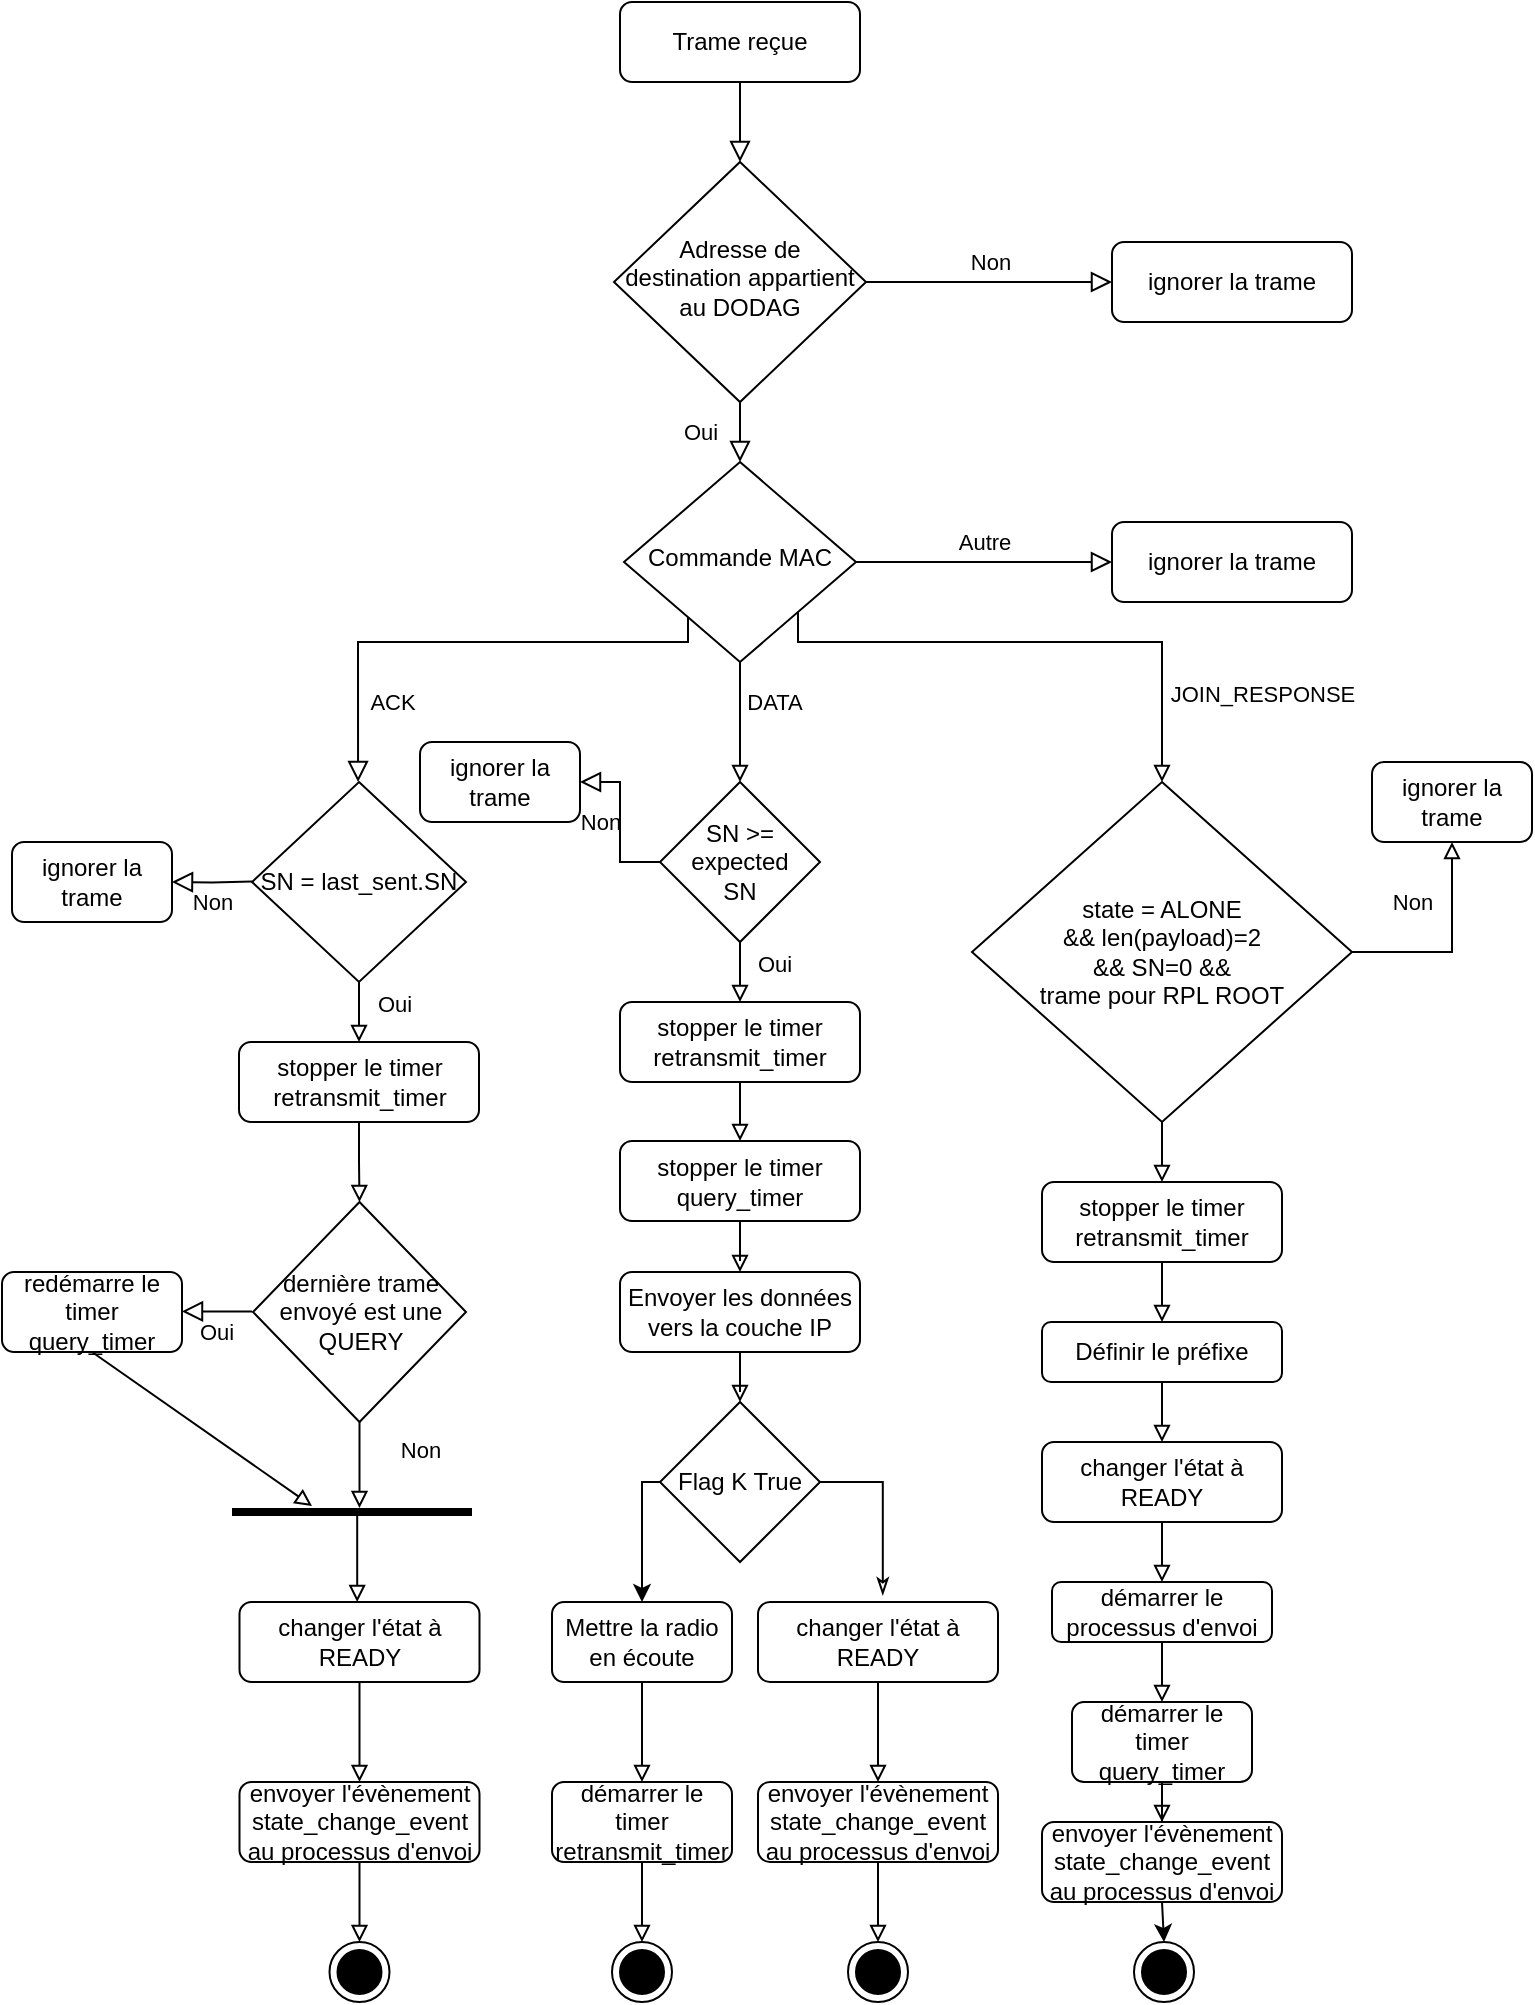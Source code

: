 <mxfile version="14.6.13" type="device"><diagram id="C5RBs43oDa-KdzZeNtuy" name="Page-1"><mxGraphModel dx="677" dy="389" grid="1" gridSize="10" guides="1" tooltips="1" connect="1" arrows="1" fold="1" page="1" pageScale="1" pageWidth="827" pageHeight="1169" math="0" shadow="0"><root><mxCell id="WIyWlLk6GJQsqaUBKTNV-0"/><mxCell id="WIyWlLk6GJQsqaUBKTNV-1" parent="WIyWlLk6GJQsqaUBKTNV-0"/><mxCell id="WIyWlLk6GJQsqaUBKTNV-2" value="" style="rounded=0;html=1;jettySize=auto;orthogonalLoop=1;fontSize=11;endArrow=block;endFill=0;endSize=8;strokeWidth=1;shadow=0;labelBackgroundColor=none;edgeStyle=orthogonalEdgeStyle;" parent="WIyWlLk6GJQsqaUBKTNV-1" source="WIyWlLk6GJQsqaUBKTNV-3" target="WIyWlLk6GJQsqaUBKTNV-6" edge="1"><mxGeometry relative="1" as="geometry"/></mxCell><mxCell id="WIyWlLk6GJQsqaUBKTNV-3" value="Trame reçue" style="rounded=1;whiteSpace=wrap;html=1;fontSize=12;glass=0;strokeWidth=1;shadow=0;" parent="WIyWlLk6GJQsqaUBKTNV-1" vertex="1"><mxGeometry x="354" y="10" width="120" height="40" as="geometry"/></mxCell><mxCell id="WIyWlLk6GJQsqaUBKTNV-4" value="Oui" style="rounded=0;html=1;jettySize=auto;orthogonalLoop=1;fontSize=11;endArrow=block;endFill=0;endSize=8;strokeWidth=1;shadow=0;labelBackgroundColor=none;edgeStyle=orthogonalEdgeStyle;" parent="WIyWlLk6GJQsqaUBKTNV-1" source="WIyWlLk6GJQsqaUBKTNV-6" target="WIyWlLk6GJQsqaUBKTNV-10" edge="1"><mxGeometry y="20" relative="1" as="geometry"><mxPoint as="offset"/></mxGeometry></mxCell><mxCell id="WIyWlLk6GJQsqaUBKTNV-5" value="Non" style="edgeStyle=orthogonalEdgeStyle;rounded=0;html=1;jettySize=auto;orthogonalLoop=1;fontSize=11;endArrow=block;endFill=0;endSize=8;strokeWidth=1;shadow=0;labelBackgroundColor=none;" parent="WIyWlLk6GJQsqaUBKTNV-1" source="WIyWlLk6GJQsqaUBKTNV-6" target="WIyWlLk6GJQsqaUBKTNV-7" edge="1"><mxGeometry y="10" relative="1" as="geometry"><mxPoint as="offset"/></mxGeometry></mxCell><mxCell id="WIyWlLk6GJQsqaUBKTNV-6" value="Adresse de destination appartient au DODAG" style="rhombus;whiteSpace=wrap;html=1;shadow=0;fontFamily=Helvetica;fontSize=12;align=center;strokeWidth=1;spacing=6;spacingTop=-4;" parent="WIyWlLk6GJQsqaUBKTNV-1" vertex="1"><mxGeometry x="351" y="90" width="126" height="120" as="geometry"/></mxCell><mxCell id="WIyWlLk6GJQsqaUBKTNV-7" value="ignorer la trame" style="rounded=1;whiteSpace=wrap;html=1;fontSize=12;glass=0;strokeWidth=1;shadow=0;" parent="WIyWlLk6GJQsqaUBKTNV-1" vertex="1"><mxGeometry x="600" y="130" width="120" height="40" as="geometry"/></mxCell><mxCell id="WIyWlLk6GJQsqaUBKTNV-8" value="ACK" style="rounded=0;html=1;jettySize=auto;orthogonalLoop=1;fontSize=11;endArrow=block;endFill=0;endSize=8;strokeWidth=1;shadow=0;labelBackgroundColor=none;edgeStyle=orthogonalEdgeStyle;exitX=0;exitY=1;exitDx=0;exitDy=0;" parent="WIyWlLk6GJQsqaUBKTNV-1" edge="1"><mxGeometry x="0.68" y="17" relative="1" as="geometry"><mxPoint as="offset"/><mxPoint x="388" y="315" as="sourcePoint"/><mxPoint x="223.029" y="400" as="targetPoint"/><Array as="points"><mxPoint x="388" y="330"/><mxPoint x="223" y="330"/></Array></mxGeometry></mxCell><mxCell id="WIyWlLk6GJQsqaUBKTNV-9" value="Autre" style="edgeStyle=orthogonalEdgeStyle;rounded=0;html=1;jettySize=auto;orthogonalLoop=1;fontSize=11;endArrow=block;endFill=0;endSize=8;strokeWidth=1;shadow=0;labelBackgroundColor=none;" parent="WIyWlLk6GJQsqaUBKTNV-1" source="WIyWlLk6GJQsqaUBKTNV-10" target="WIyWlLk6GJQsqaUBKTNV-12" edge="1"><mxGeometry y="10" relative="1" as="geometry"><mxPoint as="offset"/></mxGeometry></mxCell><mxCell id="BNR7LDEGvRkATOQEWAwL-2" style="edgeStyle=orthogonalEdgeStyle;rounded=0;orthogonalLoop=1;jettySize=auto;html=1;endArrow=block;endFill=0;" edge="1" parent="WIyWlLk6GJQsqaUBKTNV-1" source="WIyWlLk6GJQsqaUBKTNV-10"><mxGeometry relative="1" as="geometry"><mxPoint x="414" y="400" as="targetPoint"/></mxGeometry></mxCell><mxCell id="BNR7LDEGvRkATOQEWAwL-4" value="DATA" style="edgeLabel;html=1;align=center;verticalAlign=middle;resizable=0;points=[];" vertex="1" connectable="0" parent="BNR7LDEGvRkATOQEWAwL-2"><mxGeometry x="0.305" y="1" relative="1" as="geometry"><mxPoint x="15" y="-19" as="offset"/></mxGeometry></mxCell><mxCell id="BNR7LDEGvRkATOQEWAwL-3" style="edgeStyle=orthogonalEdgeStyle;rounded=0;orthogonalLoop=1;jettySize=auto;html=1;exitX=1;exitY=1;exitDx=0;exitDy=0;entryX=0.5;entryY=0;entryDx=0;entryDy=0;endArrow=block;endFill=0;" edge="1" parent="WIyWlLk6GJQsqaUBKTNV-1" source="WIyWlLk6GJQsqaUBKTNV-10" target="BNR7LDEGvRkATOQEWAwL-6"><mxGeometry relative="1" as="geometry"><mxPoint x="610" y="400" as="targetPoint"/><Array as="points"><mxPoint x="443" y="330"/><mxPoint x="625" y="330"/></Array></mxGeometry></mxCell><mxCell id="BNR7LDEGvRkATOQEWAwL-5" value="JOIN_RESPONSE" style="edgeLabel;html=1;align=center;verticalAlign=middle;resizable=0;points=[];" vertex="1" connectable="0" parent="BNR7LDEGvRkATOQEWAwL-3"><mxGeometry x="0.526" y="2" relative="1" as="geometry"><mxPoint x="48" y="19" as="offset"/></mxGeometry></mxCell><mxCell id="WIyWlLk6GJQsqaUBKTNV-10" value="Commande MAC" style="rhombus;whiteSpace=wrap;html=1;shadow=0;fontFamily=Helvetica;fontSize=12;align=center;strokeWidth=1;spacing=6;spacingTop=-4;" parent="WIyWlLk6GJQsqaUBKTNV-1" vertex="1"><mxGeometry x="356" y="240" width="116" height="100" as="geometry"/></mxCell><mxCell id="BNR7LDEGvRkATOQEWAwL-13" style="edgeStyle=orthogonalEdgeStyle;rounded=0;orthogonalLoop=1;jettySize=auto;html=1;entryX=0.5;entryY=0;entryDx=0;entryDy=0;endArrow=block;endFill=0;" edge="1" parent="WIyWlLk6GJQsqaUBKTNV-1" source="WIyWlLk6GJQsqaUBKTNV-11" target="BNR7LDEGvRkATOQEWAwL-12"><mxGeometry relative="1" as="geometry"/></mxCell><mxCell id="WIyWlLk6GJQsqaUBKTNV-11" value="stopper le timer retransmit_timer" style="rounded=1;whiteSpace=wrap;html=1;fontSize=12;glass=0;strokeWidth=1;shadow=0;" parent="WIyWlLk6GJQsqaUBKTNV-1" vertex="1"><mxGeometry x="163.5" y="530" width="120" height="40" as="geometry"/></mxCell><mxCell id="WIyWlLk6GJQsqaUBKTNV-12" value="ignorer la trame" style="rounded=1;whiteSpace=wrap;html=1;fontSize=12;glass=0;strokeWidth=1;shadow=0;" parent="WIyWlLk6GJQsqaUBKTNV-1" vertex="1"><mxGeometry x="600" y="270" width="120" height="40" as="geometry"/></mxCell><mxCell id="BNR7LDEGvRkATOQEWAwL-65" style="edgeStyle=orthogonalEdgeStyle;rounded=0;orthogonalLoop=1;jettySize=auto;html=1;entryX=0.5;entryY=1;entryDx=0;entryDy=0;endArrow=block;endFill=0;" edge="1" parent="WIyWlLk6GJQsqaUBKTNV-1" source="BNR7LDEGvRkATOQEWAwL-6" target="BNR7LDEGvRkATOQEWAwL-64"><mxGeometry relative="1" as="geometry"/></mxCell><mxCell id="BNR7LDEGvRkATOQEWAwL-66" value="Non" style="edgeLabel;html=1;align=center;verticalAlign=middle;resizable=0;points=[];" vertex="1" connectable="0" parent="BNR7LDEGvRkATOQEWAwL-65"><mxGeometry x="0.301" relative="1" as="geometry"><mxPoint x="-20" y="-7" as="offset"/></mxGeometry></mxCell><mxCell id="BNR7LDEGvRkATOQEWAwL-74" style="edgeStyle=orthogonalEdgeStyle;rounded=0;orthogonalLoop=1;jettySize=auto;html=1;entryX=0.5;entryY=0;entryDx=0;entryDy=0;endArrow=block;endFill=0;" edge="1" parent="WIyWlLk6GJQsqaUBKTNV-1" source="BNR7LDEGvRkATOQEWAwL-6" target="BNR7LDEGvRkATOQEWAwL-73"><mxGeometry relative="1" as="geometry"/></mxCell><mxCell id="BNR7LDEGvRkATOQEWAwL-6" value="state = ALONE&lt;br&gt;&amp;amp;&amp;amp; len(payload)=2&lt;br&gt;&amp;amp;&amp;amp; SN=0 &amp;amp;&amp;amp;&lt;br&gt;trame pour RPL ROOT" style="rhombus;whiteSpace=wrap;html=1;" vertex="1" parent="WIyWlLk6GJQsqaUBKTNV-1"><mxGeometry x="530" y="400" width="190" height="170" as="geometry"/></mxCell><mxCell id="BNR7LDEGvRkATOQEWAwL-10" style="edgeStyle=orthogonalEdgeStyle;rounded=0;orthogonalLoop=1;jettySize=auto;html=1;endArrow=block;endFill=0;" edge="1" parent="WIyWlLk6GJQsqaUBKTNV-1" source="BNR7LDEGvRkATOQEWAwL-7" target="WIyWlLk6GJQsqaUBKTNV-11"><mxGeometry relative="1" as="geometry"/></mxCell><mxCell id="BNR7LDEGvRkATOQEWAwL-11" value="Oui" style="edgeLabel;html=1;align=center;verticalAlign=middle;resizable=0;points=[];" vertex="1" connectable="0" parent="BNR7LDEGvRkATOQEWAwL-10"><mxGeometry x="-0.827" relative="1" as="geometry"><mxPoint x="17" y="6" as="offset"/></mxGeometry></mxCell><mxCell id="BNR7LDEGvRkATOQEWAwL-7" value="SN = last_sent.SN" style="rhombus;whiteSpace=wrap;html=1;" vertex="1" parent="WIyWlLk6GJQsqaUBKTNV-1"><mxGeometry x="170" y="400" width="107" height="100" as="geometry"/></mxCell><mxCell id="BNR7LDEGvRkATOQEWAwL-8" value="Non" style="edgeStyle=orthogonalEdgeStyle;rounded=0;html=1;jettySize=auto;orthogonalLoop=1;fontSize=11;endArrow=block;endFill=0;endSize=8;strokeWidth=1;shadow=0;labelBackgroundColor=none;entryX=1;entryY=0.5;entryDx=0;entryDy=0;" edge="1" parent="WIyWlLk6GJQsqaUBKTNV-1" target="BNR7LDEGvRkATOQEWAwL-9"><mxGeometry y="10" relative="1" as="geometry"><mxPoint as="offset"/><mxPoint x="170" y="449.71" as="sourcePoint"/><mxPoint x="47" y="449.71" as="targetPoint"/></mxGeometry></mxCell><mxCell id="BNR7LDEGvRkATOQEWAwL-9" value="ignorer la trame" style="rounded=1;whiteSpace=wrap;html=1;fontSize=12;glass=0;strokeWidth=1;shadow=0;" vertex="1" parent="WIyWlLk6GJQsqaUBKTNV-1"><mxGeometry x="50" y="430" width="80" height="40" as="geometry"/></mxCell><mxCell id="BNR7LDEGvRkATOQEWAwL-22" style="edgeStyle=none;rounded=0;orthogonalLoop=1;jettySize=auto;html=1;exitX=0.5;exitY=1;exitDx=0;exitDy=0;endArrow=block;endFill=0;" edge="1" parent="WIyWlLk6GJQsqaUBKTNV-1" source="BNR7LDEGvRkATOQEWAwL-12" target="BNR7LDEGvRkATOQEWAwL-20"><mxGeometry relative="1" as="geometry"/></mxCell><mxCell id="BNR7LDEGvRkATOQEWAwL-39" value="Non" style="edgeLabel;html=1;align=center;verticalAlign=middle;resizable=0;points=[];" vertex="1" connectable="0" parent="BNR7LDEGvRkATOQEWAwL-22"><mxGeometry x="-0.338" relative="1" as="geometry"><mxPoint x="30" as="offset"/></mxGeometry></mxCell><mxCell id="BNR7LDEGvRkATOQEWAwL-12" value="dernière trame envoyé est une&lt;br&gt;QUERY" style="rhombus;whiteSpace=wrap;html=1;" vertex="1" parent="WIyWlLk6GJQsqaUBKTNV-1"><mxGeometry x="170.5" y="610" width="106.5" height="110" as="geometry"/></mxCell><mxCell id="BNR7LDEGvRkATOQEWAwL-14" value="Oui" style="edgeStyle=orthogonalEdgeStyle;rounded=0;html=1;jettySize=auto;orthogonalLoop=1;fontSize=11;endArrow=block;endFill=0;endSize=8;strokeWidth=1;shadow=0;labelBackgroundColor=none;entryX=1;entryY=0.5;entryDx=0;entryDy=0;" edge="1" parent="WIyWlLk6GJQsqaUBKTNV-1" target="BNR7LDEGvRkATOQEWAwL-15"><mxGeometry y="10" relative="1" as="geometry"><mxPoint as="offset"/><mxPoint x="170" y="664.71" as="sourcePoint"/><mxPoint x="47" y="664.71" as="targetPoint"/></mxGeometry></mxCell><mxCell id="BNR7LDEGvRkATOQEWAwL-21" style="edgeStyle=none;rounded=0;orthogonalLoop=1;jettySize=auto;html=1;endArrow=block;endFill=0;exitX=0.5;exitY=1;exitDx=0;exitDy=0;" edge="1" parent="WIyWlLk6GJQsqaUBKTNV-1" source="BNR7LDEGvRkATOQEWAwL-15"><mxGeometry relative="1" as="geometry"><mxPoint x="21.378" y="686" as="sourcePoint"/><mxPoint x="200" y="762" as="targetPoint"/></mxGeometry></mxCell><mxCell id="BNR7LDEGvRkATOQEWAwL-15" value="redémarre le timer query_timer" style="rounded=1;whiteSpace=wrap;html=1;fontSize=12;glass=0;strokeWidth=1;shadow=0;" vertex="1" parent="WIyWlLk6GJQsqaUBKTNV-1"><mxGeometry x="45" y="645" width="90" height="40" as="geometry"/></mxCell><mxCell id="BNR7LDEGvRkATOQEWAwL-25" style="edgeStyle=none;rounded=0;orthogonalLoop=1;jettySize=auto;html=1;endArrow=block;endFill=0;" edge="1" parent="WIyWlLk6GJQsqaUBKTNV-1" source="BNR7LDEGvRkATOQEWAwL-16" target="BNR7LDEGvRkATOQEWAwL-24"><mxGeometry relative="1" as="geometry"/></mxCell><mxCell id="BNR7LDEGvRkATOQEWAwL-16" value="changer l'état à READY" style="rounded=1;whiteSpace=wrap;html=1;" vertex="1" parent="WIyWlLk6GJQsqaUBKTNV-1"><mxGeometry x="163.75" y="810" width="120" height="40" as="geometry"/></mxCell><mxCell id="BNR7LDEGvRkATOQEWAwL-23" style="edgeStyle=none;rounded=0;orthogonalLoop=1;jettySize=auto;html=1;endArrow=block;endFill=0;" edge="1" parent="WIyWlLk6GJQsqaUBKTNV-1" source="BNR7LDEGvRkATOQEWAwL-20" target="BNR7LDEGvRkATOQEWAwL-16"><mxGeometry relative="1" as="geometry"/></mxCell><mxCell id="BNR7LDEGvRkATOQEWAwL-20" value="" style="line;strokeWidth=4;html=1;perimeter=backbonePerimeter;points=[];outlineConnect=0;" vertex="1" parent="WIyWlLk6GJQsqaUBKTNV-1"><mxGeometry x="160" y="760" width="120" height="10" as="geometry"/></mxCell><mxCell id="BNR7LDEGvRkATOQEWAwL-27" style="edgeStyle=none;rounded=0;orthogonalLoop=1;jettySize=auto;html=1;entryX=0.5;entryY=0;entryDx=0;entryDy=0;endArrow=block;endFill=0;" edge="1" parent="WIyWlLk6GJQsqaUBKTNV-1" source="BNR7LDEGvRkATOQEWAwL-24" target="BNR7LDEGvRkATOQEWAwL-26"><mxGeometry relative="1" as="geometry"/></mxCell><mxCell id="BNR7LDEGvRkATOQEWAwL-24" value="envoyer l'évènement state_change_event&lt;br&gt;au processus d'envoi" style="rounded=1;whiteSpace=wrap;html=1;" vertex="1" parent="WIyWlLk6GJQsqaUBKTNV-1"><mxGeometry x="163.75" y="900" width="120" height="40" as="geometry"/></mxCell><mxCell id="BNR7LDEGvRkATOQEWAwL-26" value="" style="ellipse;html=1;shape=endState;fillColor=#000000;strokeColor=#000000;" vertex="1" parent="WIyWlLk6GJQsqaUBKTNV-1"><mxGeometry x="208.75" y="980" width="30" height="30" as="geometry"/></mxCell><mxCell id="BNR7LDEGvRkATOQEWAwL-33" value="SN &amp;gt;= expected&lt;br&gt;SN" style="rhombus;whiteSpace=wrap;html=1;" vertex="1" parent="WIyWlLk6GJQsqaUBKTNV-1"><mxGeometry x="374" y="400" width="80" height="80" as="geometry"/></mxCell><mxCell id="BNR7LDEGvRkATOQEWAwL-41" style="edgeStyle=none;rounded=0;orthogonalLoop=1;jettySize=auto;html=1;entryX=0.5;entryY=0;entryDx=0;entryDy=0;endArrow=block;endFill=0;" edge="1" parent="WIyWlLk6GJQsqaUBKTNV-1" source="BNR7LDEGvRkATOQEWAwL-34" target="BNR7LDEGvRkATOQEWAwL-40"><mxGeometry relative="1" as="geometry"/></mxCell><mxCell id="BNR7LDEGvRkATOQEWAwL-34" value="stopper le timer retransmit_timer" style="rounded=1;whiteSpace=wrap;html=1;fontSize=12;glass=0;strokeWidth=1;shadow=0;" vertex="1" parent="WIyWlLk6GJQsqaUBKTNV-1"><mxGeometry x="354" y="510" width="120" height="40" as="geometry"/></mxCell><mxCell id="BNR7LDEGvRkATOQEWAwL-35" style="edgeStyle=orthogonalEdgeStyle;rounded=0;orthogonalLoop=1;jettySize=auto;html=1;endArrow=block;endFill=0;exitX=0.5;exitY=1;exitDx=0;exitDy=0;" edge="1" parent="WIyWlLk6GJQsqaUBKTNV-1" target="BNR7LDEGvRkATOQEWAwL-34" source="BNR7LDEGvRkATOQEWAwL-33"><mxGeometry relative="1" as="geometry"><mxPoint x="410.983" y="499.984" as="sourcePoint"/></mxGeometry></mxCell><mxCell id="BNR7LDEGvRkATOQEWAwL-36" value="Oui" style="edgeLabel;html=1;align=center;verticalAlign=middle;resizable=0;points=[];" vertex="1" connectable="0" parent="BNR7LDEGvRkATOQEWAwL-35"><mxGeometry x="-0.827" relative="1" as="geometry"><mxPoint x="17" y="6" as="offset"/></mxGeometry></mxCell><mxCell id="BNR7LDEGvRkATOQEWAwL-37" value="Non" style="edgeStyle=orthogonalEdgeStyle;rounded=0;html=1;jettySize=auto;orthogonalLoop=1;fontSize=11;endArrow=block;endFill=0;endSize=8;strokeWidth=1;shadow=0;labelBackgroundColor=none;entryX=1;entryY=0.5;entryDx=0;entryDy=0;exitX=0;exitY=0.5;exitDx=0;exitDy=0;" edge="1" parent="WIyWlLk6GJQsqaUBKTNV-1" target="BNR7LDEGvRkATOQEWAwL-38" source="BNR7LDEGvRkATOQEWAwL-33"><mxGeometry y="10" relative="1" as="geometry"><mxPoint as="offset"/><mxPoint x="374" y="399.71" as="sourcePoint"/><mxPoint x="251" y="399.71" as="targetPoint"/></mxGeometry></mxCell><mxCell id="BNR7LDEGvRkATOQEWAwL-38" value="ignorer la trame" style="rounded=1;whiteSpace=wrap;html=1;fontSize=12;glass=0;strokeWidth=1;shadow=0;" vertex="1" parent="WIyWlLk6GJQsqaUBKTNV-1"><mxGeometry x="254" y="380" width="80" height="40" as="geometry"/></mxCell><mxCell id="BNR7LDEGvRkATOQEWAwL-59" style="edgeStyle=orthogonalEdgeStyle;rounded=0;orthogonalLoop=1;jettySize=auto;html=1;entryX=0.5;entryY=0;entryDx=0;entryDy=0;endArrow=block;endFill=0;" edge="1" parent="WIyWlLk6GJQsqaUBKTNV-1" source="BNR7LDEGvRkATOQEWAwL-40" target="BNR7LDEGvRkATOQEWAwL-42"><mxGeometry relative="1" as="geometry"/></mxCell><mxCell id="BNR7LDEGvRkATOQEWAwL-40" value="stopper le timer query_timer" style="rounded=1;whiteSpace=wrap;html=1;fontSize=12;glass=0;strokeWidth=1;shadow=0;" vertex="1" parent="WIyWlLk6GJQsqaUBKTNV-1"><mxGeometry x="354" y="579.5" width="120" height="40" as="geometry"/></mxCell><mxCell id="BNR7LDEGvRkATOQEWAwL-58" style="edgeStyle=orthogonalEdgeStyle;rounded=0;orthogonalLoop=1;jettySize=auto;html=1;entryX=0.5;entryY=0;entryDx=0;entryDy=0;endArrow=block;endFill=0;" edge="1" parent="WIyWlLk6GJQsqaUBKTNV-1" source="BNR7LDEGvRkATOQEWAwL-42" target="BNR7LDEGvRkATOQEWAwL-44"><mxGeometry relative="1" as="geometry"/></mxCell><mxCell id="BNR7LDEGvRkATOQEWAwL-42" value="Envoyer les données vers la couche IP" style="rounded=1;whiteSpace=wrap;html=1;fontSize=12;glass=0;strokeWidth=1;shadow=0;" vertex="1" parent="WIyWlLk6GJQsqaUBKTNV-1"><mxGeometry x="354" y="645" width="120" height="40" as="geometry"/></mxCell><mxCell id="BNR7LDEGvRkATOQEWAwL-44" value="Flag K True" style="rhombus;whiteSpace=wrap;html=1;" vertex="1" parent="WIyWlLk6GJQsqaUBKTNV-1"><mxGeometry x="374" y="710" width="80" height="80" as="geometry"/></mxCell><mxCell id="BNR7LDEGvRkATOQEWAwL-55" style="edgeStyle=elbowEdgeStyle;rounded=0;orthogonalLoop=1;jettySize=auto;html=1;entryX=0.5;entryY=0;entryDx=0;entryDy=0;endArrow=block;endFill=0;" edge="1" parent="WIyWlLk6GJQsqaUBKTNV-1" source="BNR7LDEGvRkATOQEWAwL-45" target="BNR7LDEGvRkATOQEWAwL-46"><mxGeometry relative="1" as="geometry"/></mxCell><mxCell id="BNR7LDEGvRkATOQEWAwL-45" value="Mettre la radio en écoute" style="rounded=1;whiteSpace=wrap;html=1;fontSize=12;glass=0;strokeWidth=1;shadow=0;" vertex="1" parent="WIyWlLk6GJQsqaUBKTNV-1"><mxGeometry x="320" y="810" width="90" height="40" as="geometry"/></mxCell><mxCell id="BNR7LDEGvRkATOQEWAwL-46" value="démarrer le timer retransmit_timer" style="rounded=1;whiteSpace=wrap;html=1;fontSize=12;glass=0;strokeWidth=1;shadow=0;" vertex="1" parent="WIyWlLk6GJQsqaUBKTNV-1"><mxGeometry x="320" y="900" width="90" height="40" as="geometry"/></mxCell><mxCell id="BNR7LDEGvRkATOQEWAwL-49" value="" style="endArrow=classic;html=1;entryX=0.5;entryY=0;entryDx=0;entryDy=0;exitX=0;exitY=0.5;exitDx=0;exitDy=0;edgeStyle=orthogonalEdgeStyle;rounded=0;" edge="1" parent="WIyWlLk6GJQsqaUBKTNV-1" source="BNR7LDEGvRkATOQEWAwL-44" target="BNR7LDEGvRkATOQEWAwL-45"><mxGeometry width="50" height="50" relative="1" as="geometry"><mxPoint x="270" y="800" as="sourcePoint"/><mxPoint x="320" y="750" as="targetPoint"/><Array as="points"><mxPoint x="365" y="750"/></Array></mxGeometry></mxCell><mxCell id="BNR7LDEGvRkATOQEWAwL-50" style="edgeStyle=none;rounded=0;orthogonalLoop=1;jettySize=auto;html=1;endArrow=block;endFill=0;" edge="1" parent="WIyWlLk6GJQsqaUBKTNV-1" source="BNR7LDEGvRkATOQEWAwL-51" target="BNR7LDEGvRkATOQEWAwL-53"><mxGeometry relative="1" as="geometry"/></mxCell><mxCell id="BNR7LDEGvRkATOQEWAwL-51" value="changer l'état à READY" style="rounded=1;whiteSpace=wrap;html=1;" vertex="1" parent="WIyWlLk6GJQsqaUBKTNV-1"><mxGeometry x="423" y="810" width="120" height="40" as="geometry"/></mxCell><mxCell id="BNR7LDEGvRkATOQEWAwL-52" style="edgeStyle=none;rounded=0;orthogonalLoop=1;jettySize=auto;html=1;entryX=0.5;entryY=0;entryDx=0;entryDy=0;endArrow=block;endFill=0;" edge="1" parent="WIyWlLk6GJQsqaUBKTNV-1" source="BNR7LDEGvRkATOQEWAwL-53" target="BNR7LDEGvRkATOQEWAwL-54"><mxGeometry relative="1" as="geometry"/></mxCell><mxCell id="BNR7LDEGvRkATOQEWAwL-53" value="envoyer l'évènement state_change_event&lt;br&gt;au processus d'envoi" style="rounded=1;whiteSpace=wrap;html=1;" vertex="1" parent="WIyWlLk6GJQsqaUBKTNV-1"><mxGeometry x="423" y="900" width="120" height="40" as="geometry"/></mxCell><mxCell id="BNR7LDEGvRkATOQEWAwL-54" value="" style="ellipse;html=1;shape=endState;fillColor=#000000;strokeColor=#000000;" vertex="1" parent="WIyWlLk6GJQsqaUBKTNV-1"><mxGeometry x="468" y="980" width="30" height="30" as="geometry"/></mxCell><mxCell id="BNR7LDEGvRkATOQEWAwL-57" value="" style="endArrow=classicThin;html=1;entryX=0.52;entryY=-0.086;entryDx=0;entryDy=0;entryPerimeter=0;exitX=1;exitY=0.5;exitDx=0;exitDy=0;rounded=0;edgeStyle=orthogonalEdgeStyle;endFill=0;" edge="1" parent="WIyWlLk6GJQsqaUBKTNV-1" source="BNR7LDEGvRkATOQEWAwL-44" target="BNR7LDEGvRkATOQEWAwL-51"><mxGeometry width="50" height="50" relative="1" as="geometry"><mxPoint x="380" y="820" as="sourcePoint"/><mxPoint x="430" y="770" as="targetPoint"/></mxGeometry></mxCell><mxCell id="BNR7LDEGvRkATOQEWAwL-60" style="edgeStyle=none;rounded=0;orthogonalLoop=1;jettySize=auto;html=1;entryX=0.5;entryY=0;entryDx=0;entryDy=0;endArrow=block;endFill=0;" edge="1" parent="WIyWlLk6GJQsqaUBKTNV-1" target="BNR7LDEGvRkATOQEWAwL-61"><mxGeometry relative="1" as="geometry"><mxPoint x="365" y="940" as="sourcePoint"/></mxGeometry></mxCell><mxCell id="BNR7LDEGvRkATOQEWAwL-61" value="" style="ellipse;html=1;shape=endState;fillColor=#000000;strokeColor=#000000;" vertex="1" parent="WIyWlLk6GJQsqaUBKTNV-1"><mxGeometry x="350" y="980" width="30" height="30" as="geometry"/></mxCell><mxCell id="BNR7LDEGvRkATOQEWAwL-72" style="edgeStyle=orthogonalEdgeStyle;rounded=0;orthogonalLoop=1;jettySize=auto;html=1;endArrow=block;endFill=0;" edge="1" parent="WIyWlLk6GJQsqaUBKTNV-1" source="BNR7LDEGvRkATOQEWAwL-62" target="BNR7LDEGvRkATOQEWAwL-70"><mxGeometry relative="1" as="geometry"/></mxCell><mxCell id="BNR7LDEGvRkATOQEWAwL-62" value="Définir le préfixe" style="rounded=1;whiteSpace=wrap;html=1;" vertex="1" parent="WIyWlLk6GJQsqaUBKTNV-1"><mxGeometry x="565" y="670" width="120" height="30" as="geometry"/></mxCell><mxCell id="BNR7LDEGvRkATOQEWAwL-64" value="ignorer la trame" style="rounded=1;whiteSpace=wrap;html=1;fontSize=12;glass=0;strokeWidth=1;shadow=0;" vertex="1" parent="WIyWlLk6GJQsqaUBKTNV-1"><mxGeometry x="730" y="390" width="80" height="40" as="geometry"/></mxCell><mxCell id="BNR7LDEGvRkATOQEWAwL-78" style="edgeStyle=orthogonalEdgeStyle;rounded=0;orthogonalLoop=1;jettySize=auto;html=1;entryX=0.5;entryY=0;entryDx=0;entryDy=0;endArrow=block;endFill=0;" edge="1" parent="WIyWlLk6GJQsqaUBKTNV-1" source="BNR7LDEGvRkATOQEWAwL-70" target="BNR7LDEGvRkATOQEWAwL-77"><mxGeometry relative="1" as="geometry"/></mxCell><mxCell id="BNR7LDEGvRkATOQEWAwL-70" value="changer l'état à READY" style="rounded=1;whiteSpace=wrap;html=1;" vertex="1" parent="WIyWlLk6GJQsqaUBKTNV-1"><mxGeometry x="565" y="730" width="120" height="40" as="geometry"/></mxCell><mxCell id="BNR7LDEGvRkATOQEWAwL-71" value="envoyer l'évènement state_change_event&lt;br&gt;au processus d'envoi" style="rounded=1;whiteSpace=wrap;html=1;" vertex="1" parent="WIyWlLk6GJQsqaUBKTNV-1"><mxGeometry x="565" y="920" width="120" height="40" as="geometry"/></mxCell><mxCell id="BNR7LDEGvRkATOQEWAwL-75" style="edgeStyle=orthogonalEdgeStyle;rounded=0;orthogonalLoop=1;jettySize=auto;html=1;entryX=0.5;entryY=0;entryDx=0;entryDy=0;endArrow=block;endFill=0;" edge="1" parent="WIyWlLk6GJQsqaUBKTNV-1" source="BNR7LDEGvRkATOQEWAwL-73" target="BNR7LDEGvRkATOQEWAwL-62"><mxGeometry relative="1" as="geometry"/></mxCell><mxCell id="BNR7LDEGvRkATOQEWAwL-73" value="stopper le timer retransmit_timer" style="rounded=1;whiteSpace=wrap;html=1;fontSize=12;glass=0;strokeWidth=1;shadow=0;" vertex="1" parent="WIyWlLk6GJQsqaUBKTNV-1"><mxGeometry x="565" y="600" width="120" height="40" as="geometry"/></mxCell><mxCell id="BNR7LDEGvRkATOQEWAwL-80" style="edgeStyle=orthogonalEdgeStyle;rounded=0;orthogonalLoop=1;jettySize=auto;html=1;entryX=0.5;entryY=0;entryDx=0;entryDy=0;endArrow=block;endFill=0;" edge="1" parent="WIyWlLk6GJQsqaUBKTNV-1" source="BNR7LDEGvRkATOQEWAwL-76" target="BNR7LDEGvRkATOQEWAwL-71"><mxGeometry relative="1" as="geometry"/></mxCell><mxCell id="BNR7LDEGvRkATOQEWAwL-76" value="démarrer le timer query_timer" style="rounded=1;whiteSpace=wrap;html=1;fontSize=12;glass=0;strokeWidth=1;shadow=0;" vertex="1" parent="WIyWlLk6GJQsqaUBKTNV-1"><mxGeometry x="580" y="860" width="90" height="40" as="geometry"/></mxCell><mxCell id="BNR7LDEGvRkATOQEWAwL-79" style="edgeStyle=orthogonalEdgeStyle;rounded=0;orthogonalLoop=1;jettySize=auto;html=1;entryX=0.5;entryY=0;entryDx=0;entryDy=0;endArrow=block;endFill=0;" edge="1" parent="WIyWlLk6GJQsqaUBKTNV-1" source="BNR7LDEGvRkATOQEWAwL-77" target="BNR7LDEGvRkATOQEWAwL-76"><mxGeometry relative="1" as="geometry"/></mxCell><mxCell id="BNR7LDEGvRkATOQEWAwL-77" value="démarrer le processus d'envoi" style="rounded=1;whiteSpace=wrap;html=1;" vertex="1" parent="WIyWlLk6GJQsqaUBKTNV-1"><mxGeometry x="570" y="800" width="110" height="30" as="geometry"/></mxCell><mxCell id="BNR7LDEGvRkATOQEWAwL-81" value="" style="ellipse;html=1;shape=endState;fillColor=#000000;strokeColor=#000000;" vertex="1" parent="WIyWlLk6GJQsqaUBKTNV-1"><mxGeometry x="611" y="980" width="30" height="30" as="geometry"/></mxCell><mxCell id="BNR7LDEGvRkATOQEWAwL-84" value="" style="endArrow=classic;html=1;entryX=0.5;entryY=0;entryDx=0;entryDy=0;exitX=0.5;exitY=1;exitDx=0;exitDy=0;" edge="1" parent="WIyWlLk6GJQsqaUBKTNV-1" source="BNR7LDEGvRkATOQEWAwL-71" target="BNR7LDEGvRkATOQEWAwL-81"><mxGeometry width="50" height="50" relative="1" as="geometry"><mxPoint x="470" y="940" as="sourcePoint"/><mxPoint x="520" y="890" as="targetPoint"/></mxGeometry></mxCell></root></mxGraphModel></diagram></mxfile>